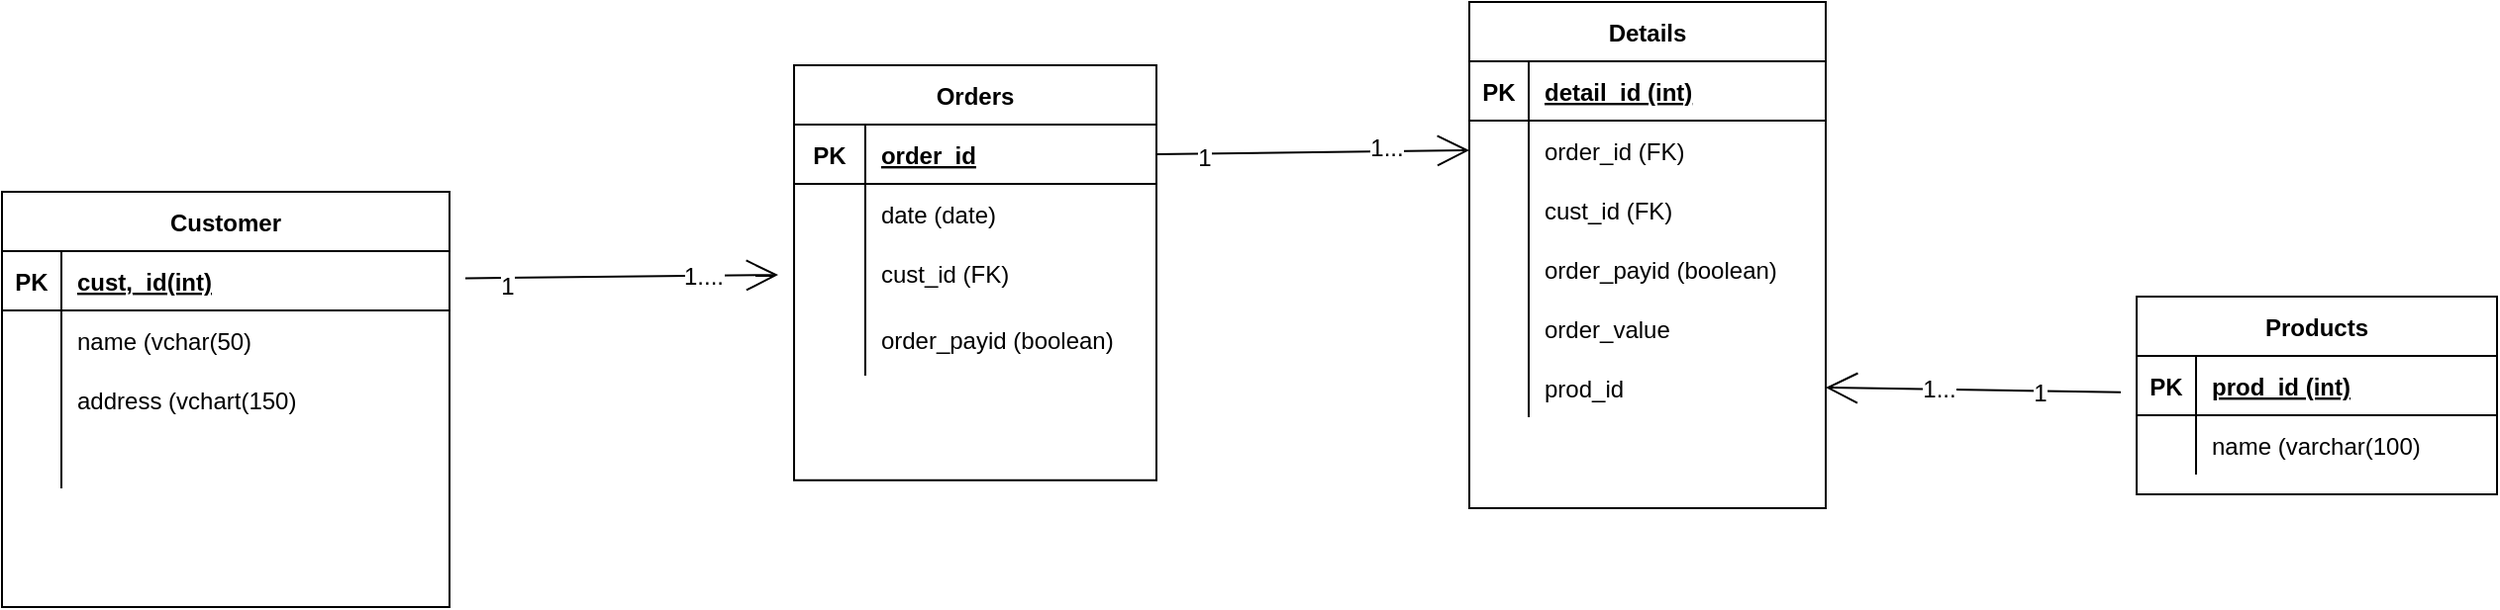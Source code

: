 <mxfile version="16.4.3" type="github">
  <diagram id="czbyRJZMBvkC25U0a2x8" name="Page-1">
    <mxGraphModel dx="1902" dy="685" grid="0" gridSize="10" guides="1" tooltips="1" connect="1" arrows="1" fold="1" page="0" pageScale="1" pageWidth="827" pageHeight="1169" math="0" shadow="0">
      <root>
        <mxCell id="0" />
        <mxCell id="1" parent="0" />
        <mxCell id="2np6UyLigP0ldmkxChUn-7" value="Customer" style="shape=table;startSize=30;container=1;collapsible=1;childLayout=tableLayout;fixedRows=1;rowLines=0;fontStyle=1;align=center;resizeLast=1;rounded=0;sketch=0;hachureGap=4;" vertex="1" parent="1">
          <mxGeometry x="-275" y="316" width="226" height="210" as="geometry" />
        </mxCell>
        <mxCell id="2np6UyLigP0ldmkxChUn-8" value="" style="shape=tableRow;horizontal=0;startSize=0;swimlaneHead=0;swimlaneBody=0;fillColor=none;collapsible=0;dropTarget=0;points=[[0,0.5],[1,0.5]];portConstraint=eastwest;top=0;left=0;right=0;bottom=1;rounded=0;sketch=0;hachureGap=4;" vertex="1" parent="2np6UyLigP0ldmkxChUn-7">
          <mxGeometry y="30" width="226" height="30" as="geometry" />
        </mxCell>
        <mxCell id="2np6UyLigP0ldmkxChUn-9" value="PK" style="shape=partialRectangle;connectable=0;fillColor=none;top=0;left=0;bottom=0;right=0;fontStyle=1;overflow=hidden;rounded=0;sketch=0;hachureGap=4;" vertex="1" parent="2np6UyLigP0ldmkxChUn-8">
          <mxGeometry width="30" height="30" as="geometry">
            <mxRectangle width="30" height="30" as="alternateBounds" />
          </mxGeometry>
        </mxCell>
        <mxCell id="2np6UyLigP0ldmkxChUn-10" value="cust,_id(int)" style="shape=partialRectangle;connectable=0;fillColor=none;top=0;left=0;bottom=0;right=0;align=left;spacingLeft=6;fontStyle=5;overflow=hidden;rounded=0;sketch=0;hachureGap=4;" vertex="1" parent="2np6UyLigP0ldmkxChUn-8">
          <mxGeometry x="30" width="196" height="30" as="geometry">
            <mxRectangle width="196" height="30" as="alternateBounds" />
          </mxGeometry>
        </mxCell>
        <mxCell id="2np6UyLigP0ldmkxChUn-11" value="" style="shape=tableRow;horizontal=0;startSize=0;swimlaneHead=0;swimlaneBody=0;fillColor=none;collapsible=0;dropTarget=0;points=[[0,0.5],[1,0.5]];portConstraint=eastwest;top=0;left=0;right=0;bottom=0;rounded=0;sketch=0;hachureGap=4;" vertex="1" parent="2np6UyLigP0ldmkxChUn-7">
          <mxGeometry y="60" width="226" height="30" as="geometry" />
        </mxCell>
        <mxCell id="2np6UyLigP0ldmkxChUn-12" value="" style="shape=partialRectangle;connectable=0;fillColor=none;top=0;left=0;bottom=0;right=0;editable=1;overflow=hidden;rounded=0;sketch=0;hachureGap=4;" vertex="1" parent="2np6UyLigP0ldmkxChUn-11">
          <mxGeometry width="30" height="30" as="geometry">
            <mxRectangle width="30" height="30" as="alternateBounds" />
          </mxGeometry>
        </mxCell>
        <mxCell id="2np6UyLigP0ldmkxChUn-13" value="name (vchar(50)" style="shape=partialRectangle;connectable=0;fillColor=none;top=0;left=0;bottom=0;right=0;align=left;spacingLeft=6;overflow=hidden;rounded=0;sketch=0;hachureGap=4;" vertex="1" parent="2np6UyLigP0ldmkxChUn-11">
          <mxGeometry x="30" width="196" height="30" as="geometry">
            <mxRectangle width="196" height="30" as="alternateBounds" />
          </mxGeometry>
        </mxCell>
        <mxCell id="2np6UyLigP0ldmkxChUn-14" value="" style="shape=tableRow;horizontal=0;startSize=0;swimlaneHead=0;swimlaneBody=0;fillColor=none;collapsible=0;dropTarget=0;points=[[0,0.5],[1,0.5]];portConstraint=eastwest;top=0;left=0;right=0;bottom=0;rounded=0;sketch=0;hachureGap=4;" vertex="1" parent="2np6UyLigP0ldmkxChUn-7">
          <mxGeometry y="90" width="226" height="30" as="geometry" />
        </mxCell>
        <mxCell id="2np6UyLigP0ldmkxChUn-15" value="" style="shape=partialRectangle;connectable=0;fillColor=none;top=0;left=0;bottom=0;right=0;editable=1;overflow=hidden;rounded=0;sketch=0;hachureGap=4;" vertex="1" parent="2np6UyLigP0ldmkxChUn-14">
          <mxGeometry width="30" height="30" as="geometry">
            <mxRectangle width="30" height="30" as="alternateBounds" />
          </mxGeometry>
        </mxCell>
        <mxCell id="2np6UyLigP0ldmkxChUn-16" value="address (vchart(150)" style="shape=partialRectangle;connectable=0;fillColor=none;top=0;left=0;bottom=0;right=0;align=left;spacingLeft=6;overflow=hidden;rounded=0;sketch=0;hachureGap=4;" vertex="1" parent="2np6UyLigP0ldmkxChUn-14">
          <mxGeometry x="30" width="196" height="30" as="geometry">
            <mxRectangle width="196" height="30" as="alternateBounds" />
          </mxGeometry>
        </mxCell>
        <mxCell id="2np6UyLigP0ldmkxChUn-17" value="" style="shape=tableRow;horizontal=0;startSize=0;swimlaneHead=0;swimlaneBody=0;fillColor=none;collapsible=0;dropTarget=0;points=[[0,0.5],[1,0.5]];portConstraint=eastwest;top=0;left=0;right=0;bottom=0;rounded=0;sketch=0;hachureGap=4;" vertex="1" parent="2np6UyLigP0ldmkxChUn-7">
          <mxGeometry y="120" width="226" height="30" as="geometry" />
        </mxCell>
        <mxCell id="2np6UyLigP0ldmkxChUn-18" value="" style="shape=partialRectangle;connectable=0;fillColor=none;top=0;left=0;bottom=0;right=0;editable=1;overflow=hidden;rounded=0;sketch=0;hachureGap=4;" vertex="1" parent="2np6UyLigP0ldmkxChUn-17">
          <mxGeometry width="30" height="30" as="geometry">
            <mxRectangle width="30" height="30" as="alternateBounds" />
          </mxGeometry>
        </mxCell>
        <mxCell id="2np6UyLigP0ldmkxChUn-19" value="" style="shape=partialRectangle;connectable=0;fillColor=none;top=0;left=0;bottom=0;right=0;align=left;spacingLeft=6;overflow=hidden;rounded=0;sketch=0;hachureGap=4;" vertex="1" parent="2np6UyLigP0ldmkxChUn-17">
          <mxGeometry x="30" width="196" height="30" as="geometry">
            <mxRectangle width="196" height="30" as="alternateBounds" />
          </mxGeometry>
        </mxCell>
        <mxCell id="2np6UyLigP0ldmkxChUn-20" value="Orders" style="shape=table;startSize=30;container=1;collapsible=1;childLayout=tableLayout;fixedRows=1;rowLines=0;fontStyle=1;align=center;resizeLast=1;rounded=0;sketch=0;hachureGap=4;" vertex="1" parent="1">
          <mxGeometry x="125" y="252" width="183" height="209.85" as="geometry" />
        </mxCell>
        <mxCell id="2np6UyLigP0ldmkxChUn-21" value="" style="shape=tableRow;horizontal=0;startSize=0;swimlaneHead=0;swimlaneBody=0;fillColor=none;collapsible=0;dropTarget=0;points=[[0,0.5],[1,0.5]];portConstraint=eastwest;top=0;left=0;right=0;bottom=1;rounded=0;sketch=0;hachureGap=4;" vertex="1" parent="2np6UyLigP0ldmkxChUn-20">
          <mxGeometry y="30" width="183" height="30" as="geometry" />
        </mxCell>
        <mxCell id="2np6UyLigP0ldmkxChUn-22" value="PK" style="shape=partialRectangle;connectable=0;fillColor=none;top=0;left=0;bottom=0;right=0;fontStyle=1;overflow=hidden;rounded=0;sketch=0;hachureGap=4;" vertex="1" parent="2np6UyLigP0ldmkxChUn-21">
          <mxGeometry width="35.95" height="30" as="geometry">
            <mxRectangle width="35.95" height="30" as="alternateBounds" />
          </mxGeometry>
        </mxCell>
        <mxCell id="2np6UyLigP0ldmkxChUn-23" value="order_id" style="shape=partialRectangle;connectable=0;fillColor=none;top=0;left=0;bottom=0;right=0;align=left;spacingLeft=6;fontStyle=5;overflow=hidden;rounded=0;sketch=0;hachureGap=4;" vertex="1" parent="2np6UyLigP0ldmkxChUn-21">
          <mxGeometry x="35.95" width="147.05" height="30" as="geometry">
            <mxRectangle width="147.05" height="30" as="alternateBounds" />
          </mxGeometry>
        </mxCell>
        <mxCell id="2np6UyLigP0ldmkxChUn-24" value="" style="shape=tableRow;horizontal=0;startSize=0;swimlaneHead=0;swimlaneBody=0;fillColor=none;collapsible=0;dropTarget=0;points=[[0,0.5],[1,0.5]];portConstraint=eastwest;top=0;left=0;right=0;bottom=0;rounded=0;sketch=0;hachureGap=4;" vertex="1" parent="2np6UyLigP0ldmkxChUn-20">
          <mxGeometry y="60" width="183" height="30" as="geometry" />
        </mxCell>
        <mxCell id="2np6UyLigP0ldmkxChUn-25" value="" style="shape=partialRectangle;connectable=0;fillColor=none;top=0;left=0;bottom=0;right=0;editable=1;overflow=hidden;rounded=0;sketch=0;hachureGap=4;" vertex="1" parent="2np6UyLigP0ldmkxChUn-24">
          <mxGeometry width="35.95" height="30" as="geometry">
            <mxRectangle width="35.95" height="30" as="alternateBounds" />
          </mxGeometry>
        </mxCell>
        <mxCell id="2np6UyLigP0ldmkxChUn-26" value="date (date)" style="shape=partialRectangle;connectable=0;fillColor=none;top=0;left=0;bottom=0;right=0;align=left;spacingLeft=6;overflow=hidden;rounded=0;sketch=0;hachureGap=4;" vertex="1" parent="2np6UyLigP0ldmkxChUn-24">
          <mxGeometry x="35.95" width="147.05" height="30" as="geometry">
            <mxRectangle width="147.05" height="30" as="alternateBounds" />
          </mxGeometry>
        </mxCell>
        <mxCell id="2np6UyLigP0ldmkxChUn-27" value="" style="shape=tableRow;horizontal=0;startSize=0;swimlaneHead=0;swimlaneBody=0;fillColor=none;collapsible=0;dropTarget=0;points=[[0,0.5],[1,0.5]];portConstraint=eastwest;top=0;left=0;right=0;bottom=0;rounded=0;sketch=0;hachureGap=4;" vertex="1" parent="2np6UyLigP0ldmkxChUn-20">
          <mxGeometry y="90" width="183" height="30" as="geometry" />
        </mxCell>
        <mxCell id="2np6UyLigP0ldmkxChUn-28" value="" style="shape=partialRectangle;connectable=0;fillColor=none;top=0;left=0;bottom=0;right=0;editable=1;overflow=hidden;rounded=0;sketch=0;hachureGap=4;" vertex="1" parent="2np6UyLigP0ldmkxChUn-27">
          <mxGeometry width="35.95" height="30" as="geometry">
            <mxRectangle width="35.95" height="30" as="alternateBounds" />
          </mxGeometry>
        </mxCell>
        <mxCell id="2np6UyLigP0ldmkxChUn-29" value="cust_id (FK)" style="shape=partialRectangle;connectable=0;fillColor=none;top=0;left=0;bottom=0;right=0;align=left;spacingLeft=6;overflow=hidden;rounded=0;sketch=0;hachureGap=4;" vertex="1" parent="2np6UyLigP0ldmkxChUn-27">
          <mxGeometry x="35.95" width="147.05" height="30" as="geometry">
            <mxRectangle width="147.05" height="30" as="alternateBounds" />
          </mxGeometry>
        </mxCell>
        <mxCell id="2np6UyLigP0ldmkxChUn-30" value="" style="shape=tableRow;horizontal=0;startSize=0;swimlaneHead=0;swimlaneBody=0;fillColor=none;collapsible=0;dropTarget=0;points=[[0,0.5],[1,0.5]];portConstraint=eastwest;top=0;left=0;right=0;bottom=0;rounded=0;sketch=0;hachureGap=4;" vertex="1" parent="2np6UyLigP0ldmkxChUn-20">
          <mxGeometry y="120" width="183" height="37" as="geometry" />
        </mxCell>
        <mxCell id="2np6UyLigP0ldmkxChUn-31" value="" style="shape=partialRectangle;connectable=0;fillColor=none;top=0;left=0;bottom=0;right=0;editable=1;overflow=hidden;rounded=0;sketch=0;hachureGap=4;" vertex="1" parent="2np6UyLigP0ldmkxChUn-30">
          <mxGeometry width="35.95" height="37" as="geometry">
            <mxRectangle width="35.95" height="37" as="alternateBounds" />
          </mxGeometry>
        </mxCell>
        <mxCell id="2np6UyLigP0ldmkxChUn-32" value="order_payid (boolean)" style="shape=partialRectangle;connectable=0;fillColor=none;top=0;left=0;bottom=0;right=0;align=left;spacingLeft=6;overflow=hidden;rounded=0;sketch=0;hachureGap=4;" vertex="1" parent="2np6UyLigP0ldmkxChUn-30">
          <mxGeometry x="35.95" width="147.05" height="37" as="geometry">
            <mxRectangle width="147.05" height="37" as="alternateBounds" />
          </mxGeometry>
        </mxCell>
        <mxCell id="2np6UyLigP0ldmkxChUn-90" style="edgeStyle=none;curved=1;rounded=1;sketch=0;orthogonalLoop=1;jettySize=auto;html=1;fontFamily=Helvetica;fontSize=12;fontColor=default;endArrow=open;startSize=30;endSize=14;sourcePerimeterSpacing=8;targetPerimeterSpacing=8;" edge="1" parent="1" source="2np6UyLigP0ldmkxChUn-8" target="2np6UyLigP0ldmkxChUn-27">
          <mxGeometry relative="1" as="geometry">
            <mxPoint x="296" y="148" as="targetPoint" />
          </mxGeometry>
        </mxCell>
        <mxCell id="2np6UyLigP0ldmkxChUn-182" value="1...." style="edgeLabel;html=1;align=center;verticalAlign=middle;resizable=0;points=[];fontSize=12;fontFamily=Helvetica;fontColor=default;" vertex="1" connectable="0" parent="2np6UyLigP0ldmkxChUn-90">
          <mxGeometry x="0.514" relative="1" as="geometry">
            <mxPoint as="offset" />
          </mxGeometry>
        </mxCell>
        <mxCell id="2np6UyLigP0ldmkxChUn-183" value="1" style="edgeLabel;html=1;align=center;verticalAlign=middle;resizable=0;points=[];fontSize=12;fontFamily=Helvetica;fontColor=default;" vertex="1" connectable="0" parent="2np6UyLigP0ldmkxChUn-90">
          <mxGeometry x="-0.74" y="-4" relative="1" as="geometry">
            <mxPoint as="offset" />
          </mxGeometry>
        </mxCell>
        <mxCell id="2np6UyLigP0ldmkxChUn-91" value="Details" style="shape=table;startSize=30;container=1;collapsible=1;childLayout=tableLayout;fixedRows=1;rowLines=0;fontStyle=1;align=center;resizeLast=1;rounded=0;sketch=0;hachureGap=4;fontFamily=Helvetica;fontSize=12;fontColor=default;strokeColor=default;fillColor=default;" vertex="1" parent="1">
          <mxGeometry x="466" y="220" width="180" height="256" as="geometry" />
        </mxCell>
        <mxCell id="2np6UyLigP0ldmkxChUn-92" value="" style="shape=tableRow;horizontal=0;startSize=0;swimlaneHead=0;swimlaneBody=0;fillColor=none;collapsible=0;dropTarget=0;points=[[0,0.5],[1,0.5]];portConstraint=eastwest;top=0;left=0;right=0;bottom=1;rounded=0;sketch=0;hachureGap=4;fontFamily=Helvetica;fontSize=12;fontColor=default;strokeColor=default;" vertex="1" parent="2np6UyLigP0ldmkxChUn-91">
          <mxGeometry y="30" width="180" height="30" as="geometry" />
        </mxCell>
        <mxCell id="2np6UyLigP0ldmkxChUn-93" value="PK" style="shape=partialRectangle;connectable=0;fillColor=none;top=0;left=0;bottom=0;right=0;fontStyle=1;overflow=hidden;rounded=0;sketch=0;hachureGap=4;fontFamily=Helvetica;fontSize=12;fontColor=default;startSize=30;strokeColor=default;" vertex="1" parent="2np6UyLigP0ldmkxChUn-92">
          <mxGeometry width="30" height="30" as="geometry">
            <mxRectangle width="30" height="30" as="alternateBounds" />
          </mxGeometry>
        </mxCell>
        <mxCell id="2np6UyLigP0ldmkxChUn-94" value="detail_id (int)" style="shape=partialRectangle;connectable=0;fillColor=none;top=0;left=0;bottom=0;right=0;align=left;spacingLeft=6;fontStyle=5;overflow=hidden;rounded=0;sketch=0;hachureGap=4;fontFamily=Helvetica;fontSize=12;fontColor=default;startSize=30;strokeColor=default;" vertex="1" parent="2np6UyLigP0ldmkxChUn-92">
          <mxGeometry x="30" width="150" height="30" as="geometry">
            <mxRectangle width="150" height="30" as="alternateBounds" />
          </mxGeometry>
        </mxCell>
        <mxCell id="2np6UyLigP0ldmkxChUn-95" value="" style="shape=tableRow;horizontal=0;startSize=0;swimlaneHead=0;swimlaneBody=0;fillColor=none;collapsible=0;dropTarget=0;points=[[0,0.5],[1,0.5]];portConstraint=eastwest;top=0;left=0;right=0;bottom=0;rounded=0;sketch=0;hachureGap=4;fontFamily=Helvetica;fontSize=12;fontColor=default;strokeColor=default;" vertex="1" parent="2np6UyLigP0ldmkxChUn-91">
          <mxGeometry y="60" width="180" height="30" as="geometry" />
        </mxCell>
        <mxCell id="2np6UyLigP0ldmkxChUn-96" value="" style="shape=partialRectangle;connectable=0;fillColor=none;top=0;left=0;bottom=0;right=0;editable=1;overflow=hidden;rounded=0;sketch=0;hachureGap=4;fontFamily=Helvetica;fontSize=12;fontColor=default;startSize=30;strokeColor=default;" vertex="1" parent="2np6UyLigP0ldmkxChUn-95">
          <mxGeometry width="30" height="30" as="geometry">
            <mxRectangle width="30" height="30" as="alternateBounds" />
          </mxGeometry>
        </mxCell>
        <mxCell id="2np6UyLigP0ldmkxChUn-97" value="order_id (FK)" style="shape=partialRectangle;connectable=0;fillColor=none;top=0;left=0;bottom=0;right=0;align=left;spacingLeft=6;overflow=hidden;rounded=0;sketch=0;hachureGap=4;fontFamily=Helvetica;fontSize=12;fontColor=default;startSize=30;strokeColor=default;" vertex="1" parent="2np6UyLigP0ldmkxChUn-95">
          <mxGeometry x="30" width="150" height="30" as="geometry">
            <mxRectangle width="150" height="30" as="alternateBounds" />
          </mxGeometry>
        </mxCell>
        <mxCell id="2np6UyLigP0ldmkxChUn-98" value="" style="shape=tableRow;horizontal=0;startSize=0;swimlaneHead=0;swimlaneBody=0;fillColor=none;collapsible=0;dropTarget=0;points=[[0,0.5],[1,0.5]];portConstraint=eastwest;top=0;left=0;right=0;bottom=0;rounded=0;sketch=0;hachureGap=4;fontFamily=Helvetica;fontSize=12;fontColor=default;strokeColor=default;" vertex="1" parent="2np6UyLigP0ldmkxChUn-91">
          <mxGeometry y="90" width="180" height="30" as="geometry" />
        </mxCell>
        <mxCell id="2np6UyLigP0ldmkxChUn-99" value="" style="shape=partialRectangle;connectable=0;fillColor=none;top=0;left=0;bottom=0;right=0;editable=1;overflow=hidden;rounded=0;sketch=0;hachureGap=4;fontFamily=Helvetica;fontSize=12;fontColor=default;startSize=30;strokeColor=default;" vertex="1" parent="2np6UyLigP0ldmkxChUn-98">
          <mxGeometry width="30" height="30" as="geometry">
            <mxRectangle width="30" height="30" as="alternateBounds" />
          </mxGeometry>
        </mxCell>
        <mxCell id="2np6UyLigP0ldmkxChUn-100" value="cust_id (FK)" style="shape=partialRectangle;connectable=0;fillColor=none;top=0;left=0;bottom=0;right=0;align=left;spacingLeft=6;overflow=hidden;rounded=0;sketch=0;hachureGap=4;fontFamily=Helvetica;fontSize=12;fontColor=default;startSize=30;strokeColor=default;" vertex="1" parent="2np6UyLigP0ldmkxChUn-98">
          <mxGeometry x="30" width="150" height="30" as="geometry">
            <mxRectangle width="150" height="30" as="alternateBounds" />
          </mxGeometry>
        </mxCell>
        <mxCell id="2np6UyLigP0ldmkxChUn-101" value="" style="shape=tableRow;horizontal=0;startSize=0;swimlaneHead=0;swimlaneBody=0;fillColor=none;collapsible=0;dropTarget=0;points=[[0,0.5],[1,0.5]];portConstraint=eastwest;top=0;left=0;right=0;bottom=0;rounded=0;sketch=0;hachureGap=4;fontFamily=Helvetica;fontSize=12;fontColor=default;strokeColor=default;" vertex="1" parent="2np6UyLigP0ldmkxChUn-91">
          <mxGeometry y="120" width="180" height="30" as="geometry" />
        </mxCell>
        <mxCell id="2np6UyLigP0ldmkxChUn-102" value="" style="shape=partialRectangle;connectable=0;fillColor=none;top=0;left=0;bottom=0;right=0;editable=1;overflow=hidden;rounded=0;sketch=0;hachureGap=4;fontFamily=Helvetica;fontSize=12;fontColor=default;startSize=30;strokeColor=default;" vertex="1" parent="2np6UyLigP0ldmkxChUn-101">
          <mxGeometry width="30" height="30" as="geometry">
            <mxRectangle width="30" height="30" as="alternateBounds" />
          </mxGeometry>
        </mxCell>
        <mxCell id="2np6UyLigP0ldmkxChUn-103" value="order_payid (boolean)" style="shape=partialRectangle;connectable=0;fillColor=none;top=0;left=0;bottom=0;right=0;align=left;spacingLeft=6;overflow=hidden;rounded=0;sketch=0;hachureGap=4;fontFamily=Helvetica;fontSize=12;fontColor=default;startSize=30;strokeColor=default;" vertex="1" parent="2np6UyLigP0ldmkxChUn-101">
          <mxGeometry x="30" width="150" height="30" as="geometry">
            <mxRectangle width="150" height="30" as="alternateBounds" />
          </mxGeometry>
        </mxCell>
        <mxCell id="2np6UyLigP0ldmkxChUn-151" value="" style="shape=tableRow;horizontal=0;startSize=0;swimlaneHead=0;swimlaneBody=0;fillColor=none;collapsible=0;dropTarget=0;points=[[0,0.5],[1,0.5]];portConstraint=eastwest;top=0;left=0;right=0;bottom=0;rounded=0;sketch=0;hachureGap=4;fontFamily=Helvetica;fontSize=12;fontColor=default;strokeColor=default;" vertex="1" parent="2np6UyLigP0ldmkxChUn-91">
          <mxGeometry y="150" width="180" height="30" as="geometry" />
        </mxCell>
        <mxCell id="2np6UyLigP0ldmkxChUn-152" value="" style="shape=partialRectangle;connectable=0;fillColor=none;top=0;left=0;bottom=0;right=0;editable=1;overflow=hidden;rounded=0;sketch=0;hachureGap=4;fontFamily=Helvetica;fontSize=12;fontColor=default;startSize=30;strokeColor=default;" vertex="1" parent="2np6UyLigP0ldmkxChUn-151">
          <mxGeometry width="30" height="30" as="geometry">
            <mxRectangle width="30" height="30" as="alternateBounds" />
          </mxGeometry>
        </mxCell>
        <mxCell id="2np6UyLigP0ldmkxChUn-153" value="order_value" style="shape=partialRectangle;connectable=0;fillColor=none;top=0;left=0;bottom=0;right=0;align=left;spacingLeft=6;overflow=hidden;rounded=0;sketch=0;hachureGap=4;fontFamily=Helvetica;fontSize=12;fontColor=default;startSize=30;strokeColor=default;" vertex="1" parent="2np6UyLigP0ldmkxChUn-151">
          <mxGeometry x="30" width="150" height="30" as="geometry">
            <mxRectangle width="150" height="30" as="alternateBounds" />
          </mxGeometry>
        </mxCell>
        <mxCell id="2np6UyLigP0ldmkxChUn-169" value="" style="shape=tableRow;horizontal=0;startSize=0;swimlaneHead=0;swimlaneBody=0;fillColor=none;collapsible=0;dropTarget=0;points=[[0,0.5],[1,0.5]];portConstraint=eastwest;top=0;left=0;right=0;bottom=0;rounded=0;sketch=0;hachureGap=4;fontFamily=Helvetica;fontSize=12;fontColor=default;strokeColor=default;" vertex="1" parent="2np6UyLigP0ldmkxChUn-91">
          <mxGeometry y="180" width="180" height="30" as="geometry" />
        </mxCell>
        <mxCell id="2np6UyLigP0ldmkxChUn-170" value="" style="shape=partialRectangle;connectable=0;fillColor=none;top=0;left=0;bottom=0;right=0;editable=1;overflow=hidden;rounded=0;sketch=0;hachureGap=4;fontFamily=Helvetica;fontSize=12;fontColor=default;startSize=30;strokeColor=default;" vertex="1" parent="2np6UyLigP0ldmkxChUn-169">
          <mxGeometry width="30" height="30" as="geometry">
            <mxRectangle width="30" height="30" as="alternateBounds" />
          </mxGeometry>
        </mxCell>
        <mxCell id="2np6UyLigP0ldmkxChUn-171" value="prod_id" style="shape=partialRectangle;connectable=0;fillColor=none;top=0;left=0;bottom=0;right=0;align=left;spacingLeft=6;overflow=hidden;rounded=0;sketch=0;hachureGap=4;fontFamily=Helvetica;fontSize=12;fontColor=default;startSize=30;strokeColor=default;" vertex="1" parent="2np6UyLigP0ldmkxChUn-169">
          <mxGeometry x="30" width="150" height="30" as="geometry">
            <mxRectangle width="150" height="30" as="alternateBounds" />
          </mxGeometry>
        </mxCell>
        <mxCell id="2np6UyLigP0ldmkxChUn-137" value="" style="edgeStyle=none;orthogonalLoop=1;jettySize=auto;html=1;rounded=1;sketch=0;fontFamily=Helvetica;fontSize=12;fontColor=default;endArrow=open;startSize=30;endSize=14;sourcePerimeterSpacing=8;targetPerimeterSpacing=8;curved=1;exitX=1;exitY=0.5;exitDx=0;exitDy=0;entryX=0;entryY=0.5;entryDx=0;entryDy=0;" edge="1" parent="1" source="2np6UyLigP0ldmkxChUn-21" target="2np6UyLigP0ldmkxChUn-95">
          <mxGeometry width="120" relative="1" as="geometry">
            <mxPoint x="141" y="278" as="sourcePoint" />
            <mxPoint x="261" y="278" as="targetPoint" />
            <Array as="points" />
          </mxGeometry>
        </mxCell>
        <mxCell id="2np6UyLigP0ldmkxChUn-184" value="1" style="edgeLabel;html=1;align=center;verticalAlign=middle;resizable=0;points=[];fontSize=12;fontFamily=Helvetica;fontColor=default;" vertex="1" connectable="0" parent="2np6UyLigP0ldmkxChUn-137">
          <mxGeometry x="-0.702" y="-2" relative="1" as="geometry">
            <mxPoint as="offset" />
          </mxGeometry>
        </mxCell>
        <mxCell id="2np6UyLigP0ldmkxChUn-185" value="1..." style="edgeLabel;html=1;align=center;verticalAlign=middle;resizable=0;points=[];fontSize=12;fontFamily=Helvetica;fontColor=default;" vertex="1" connectable="0" parent="2np6UyLigP0ldmkxChUn-137">
          <mxGeometry x="0.464" y="2" relative="1" as="geometry">
            <mxPoint as="offset" />
          </mxGeometry>
        </mxCell>
        <mxCell id="2np6UyLigP0ldmkxChUn-178" style="edgeStyle=none;curved=1;rounded=1;sketch=0;orthogonalLoop=1;jettySize=auto;html=1;entryX=1;entryY=0.5;entryDx=0;entryDy=0;fontFamily=Helvetica;fontSize=12;fontColor=default;endArrow=open;startSize=30;endSize=14;sourcePerimeterSpacing=8;targetPerimeterSpacing=8;" edge="1" parent="1" source="2np6UyLigP0ldmkxChUn-144" target="2np6UyLigP0ldmkxChUn-169">
          <mxGeometry relative="1" as="geometry" />
        </mxCell>
        <mxCell id="2np6UyLigP0ldmkxChUn-179" value="1..." style="edgeLabel;html=1;align=center;verticalAlign=middle;resizable=0;points=[];fontSize=12;fontFamily=Helvetica;fontColor=default;" vertex="1" connectable="0" parent="2np6UyLigP0ldmkxChUn-178">
          <mxGeometry x="0.236" relative="1" as="geometry">
            <mxPoint as="offset" />
          </mxGeometry>
        </mxCell>
        <mxCell id="2np6UyLigP0ldmkxChUn-180" value="1" style="edgeLabel;html=1;align=center;verticalAlign=middle;resizable=0;points=[];fontSize=12;fontFamily=Helvetica;fontColor=default;" vertex="1" connectable="0" parent="2np6UyLigP0ldmkxChUn-178">
          <mxGeometry x="-0.446" y="1" relative="1" as="geometry">
            <mxPoint as="offset" />
          </mxGeometry>
        </mxCell>
        <mxCell id="2np6UyLigP0ldmkxChUn-144" value="Products" style="shape=table;startSize=30;container=1;collapsible=1;childLayout=tableLayout;fixedRows=1;rowLines=0;fontStyle=1;align=center;resizeLast=1;rounded=0;sketch=0;hachureGap=4;fontFamily=Helvetica;fontSize=12;fontColor=default;strokeColor=default;fillColor=default;" vertex="1" parent="1">
          <mxGeometry x="803" y="369" width="182" height="100" as="geometry" />
        </mxCell>
        <mxCell id="2np6UyLigP0ldmkxChUn-145" value="" style="shape=tableRow;horizontal=0;startSize=0;swimlaneHead=0;swimlaneBody=0;fillColor=none;collapsible=0;dropTarget=0;points=[[0,0.5],[1,0.5]];portConstraint=eastwest;top=0;left=0;right=0;bottom=1;rounded=0;sketch=0;hachureGap=4;fontFamily=Helvetica;fontSize=12;fontColor=default;strokeColor=default;" vertex="1" parent="2np6UyLigP0ldmkxChUn-144">
          <mxGeometry y="30" width="182" height="30" as="geometry" />
        </mxCell>
        <mxCell id="2np6UyLigP0ldmkxChUn-146" value="PK" style="shape=partialRectangle;connectable=0;fillColor=none;top=0;left=0;bottom=0;right=0;fontStyle=1;overflow=hidden;rounded=0;sketch=0;hachureGap=4;fontFamily=Helvetica;fontSize=12;fontColor=default;startSize=30;strokeColor=default;" vertex="1" parent="2np6UyLigP0ldmkxChUn-145">
          <mxGeometry width="30" height="30" as="geometry">
            <mxRectangle width="30" height="30" as="alternateBounds" />
          </mxGeometry>
        </mxCell>
        <mxCell id="2np6UyLigP0ldmkxChUn-147" value="prod_id (int)" style="shape=partialRectangle;connectable=0;fillColor=none;top=0;left=0;bottom=0;right=0;align=left;spacingLeft=6;fontStyle=5;overflow=hidden;rounded=0;sketch=0;hachureGap=4;fontFamily=Helvetica;fontSize=12;fontColor=default;startSize=30;strokeColor=default;" vertex="1" parent="2np6UyLigP0ldmkxChUn-145">
          <mxGeometry x="30" width="152" height="30" as="geometry">
            <mxRectangle width="152" height="30" as="alternateBounds" />
          </mxGeometry>
        </mxCell>
        <mxCell id="2np6UyLigP0ldmkxChUn-148" value="" style="shape=tableRow;horizontal=0;startSize=0;swimlaneHead=0;swimlaneBody=0;fillColor=none;collapsible=0;dropTarget=0;points=[[0,0.5],[1,0.5]];portConstraint=eastwest;top=0;left=0;right=0;bottom=0;rounded=0;sketch=0;hachureGap=4;fontFamily=Helvetica;fontSize=12;fontColor=default;strokeColor=default;" vertex="1" parent="2np6UyLigP0ldmkxChUn-144">
          <mxGeometry y="60" width="182" height="30" as="geometry" />
        </mxCell>
        <mxCell id="2np6UyLigP0ldmkxChUn-149" value="" style="shape=partialRectangle;connectable=0;fillColor=none;top=0;left=0;bottom=0;right=0;editable=1;overflow=hidden;rounded=0;sketch=0;hachureGap=4;fontFamily=Helvetica;fontSize=12;fontColor=default;startSize=30;strokeColor=default;" vertex="1" parent="2np6UyLigP0ldmkxChUn-148">
          <mxGeometry width="30" height="30" as="geometry">
            <mxRectangle width="30" height="30" as="alternateBounds" />
          </mxGeometry>
        </mxCell>
        <mxCell id="2np6UyLigP0ldmkxChUn-150" value="name (varchar(100)" style="shape=partialRectangle;connectable=0;fillColor=none;top=0;left=0;bottom=0;right=0;align=left;spacingLeft=6;overflow=hidden;rounded=0;sketch=0;hachureGap=4;fontFamily=Helvetica;fontSize=12;fontColor=default;startSize=30;strokeColor=default;" vertex="1" parent="2np6UyLigP0ldmkxChUn-148">
          <mxGeometry x="30" width="152" height="30" as="geometry">
            <mxRectangle width="152" height="30" as="alternateBounds" />
          </mxGeometry>
        </mxCell>
      </root>
    </mxGraphModel>
  </diagram>
</mxfile>
